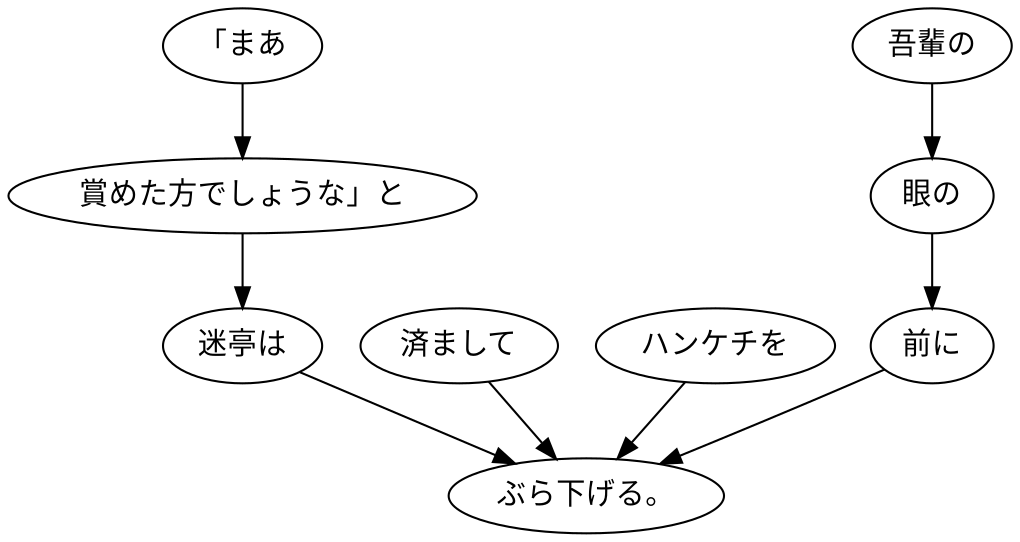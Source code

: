 digraph graph1444 {
	node0 [label="「まあ"];
	node1 [label="賞めた方でしょうな」と"];
	node2 [label="迷亭は"];
	node3 [label="済まして"];
	node4 [label="ハンケチを"];
	node5 [label="吾輩の"];
	node6 [label="眼の"];
	node7 [label="前に"];
	node8 [label="ぶら下げる。"];
	node0 -> node1;
	node1 -> node2;
	node2 -> node8;
	node3 -> node8;
	node4 -> node8;
	node5 -> node6;
	node6 -> node7;
	node7 -> node8;
}
